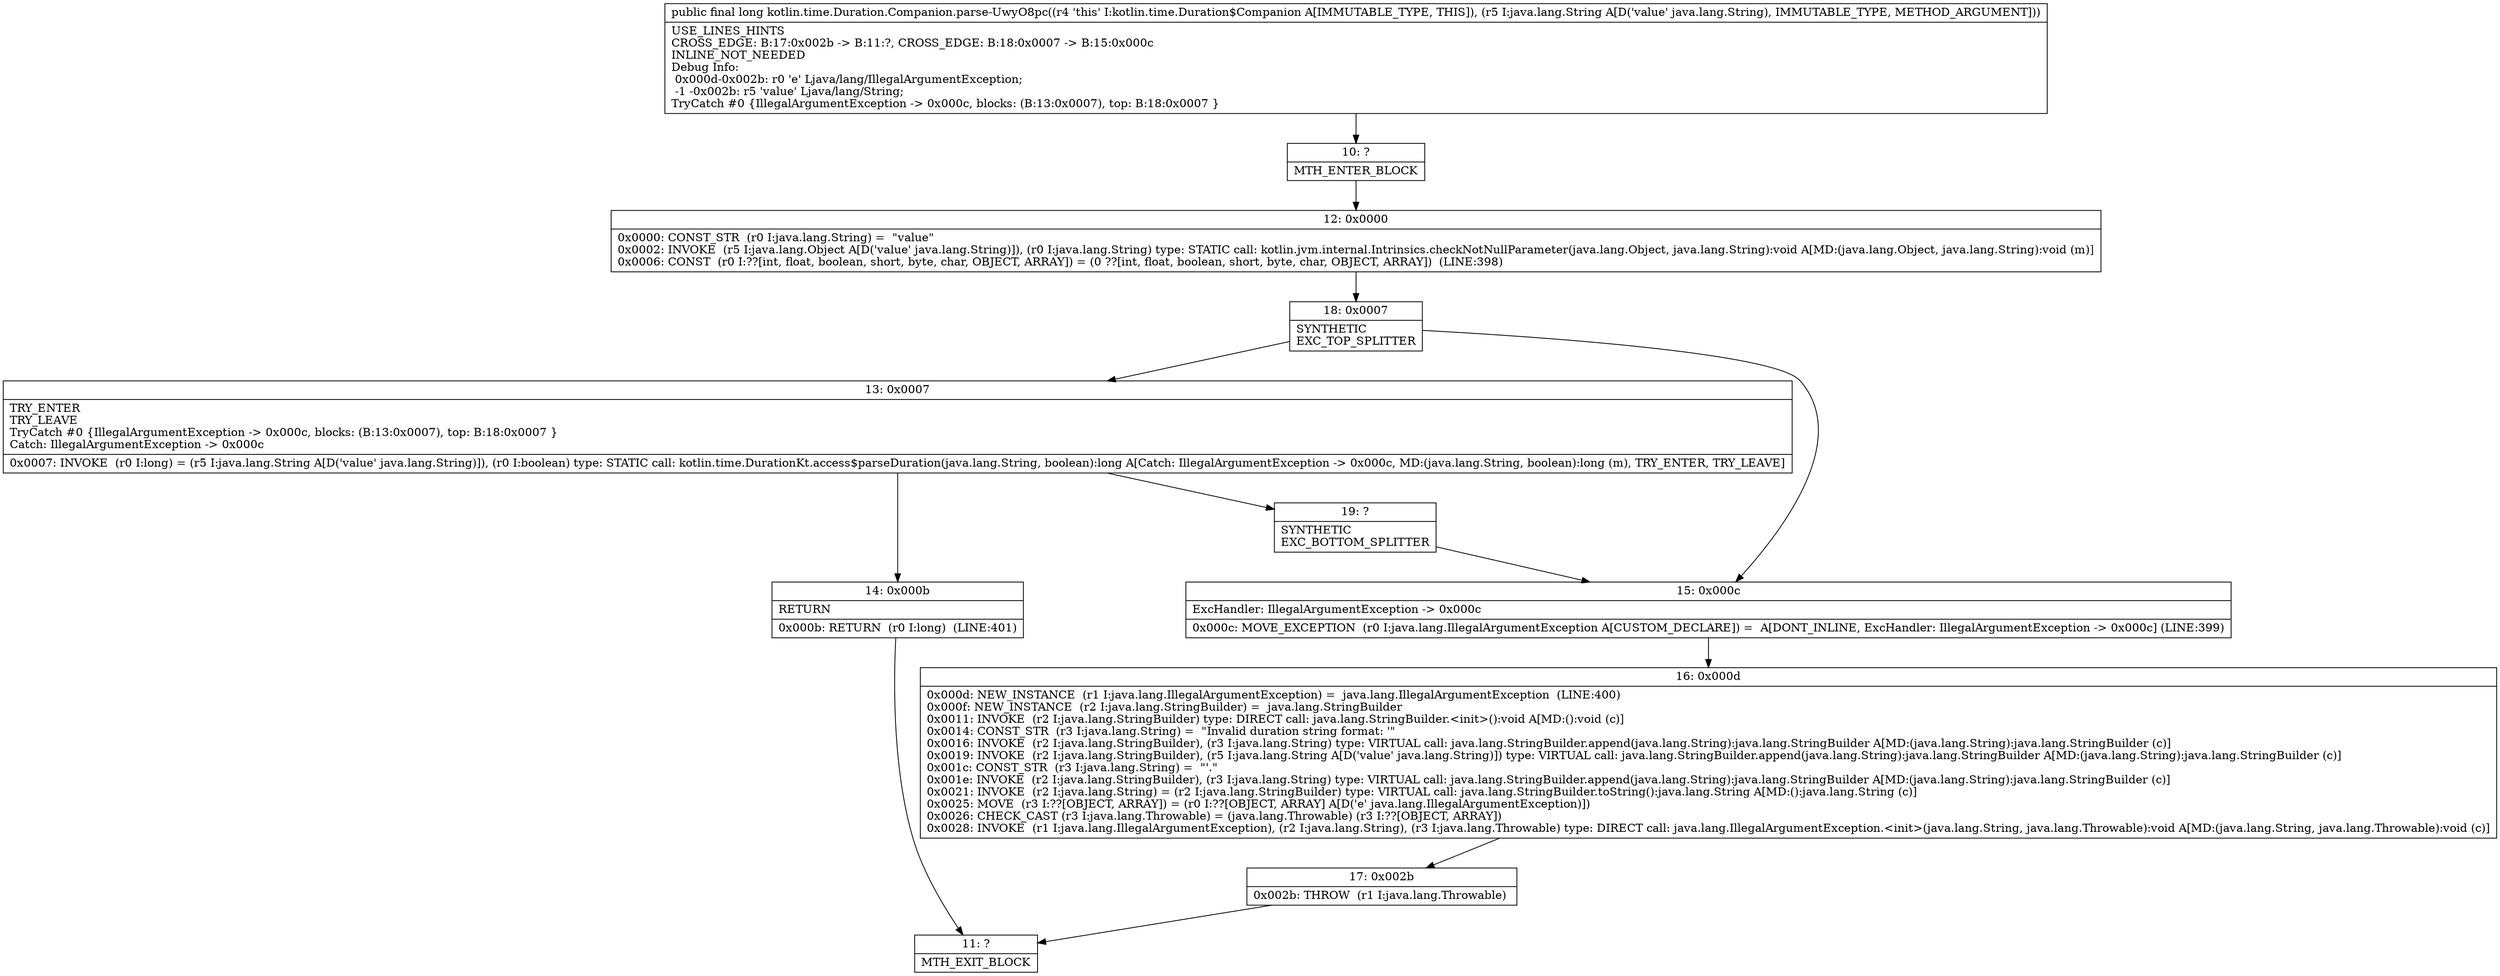 digraph "CFG forkotlin.time.Duration.Companion.parse\-UwyO8pc(Ljava\/lang\/String;)J" {
Node_10 [shape=record,label="{10\:\ ?|MTH_ENTER_BLOCK\l}"];
Node_12 [shape=record,label="{12\:\ 0x0000|0x0000: CONST_STR  (r0 I:java.lang.String) =  \"value\" \l0x0002: INVOKE  (r5 I:java.lang.Object A[D('value' java.lang.String)]), (r0 I:java.lang.String) type: STATIC call: kotlin.jvm.internal.Intrinsics.checkNotNullParameter(java.lang.Object, java.lang.String):void A[MD:(java.lang.Object, java.lang.String):void (m)]\l0x0006: CONST  (r0 I:??[int, float, boolean, short, byte, char, OBJECT, ARRAY]) = (0 ??[int, float, boolean, short, byte, char, OBJECT, ARRAY])  (LINE:398)\l}"];
Node_18 [shape=record,label="{18\:\ 0x0007|SYNTHETIC\lEXC_TOP_SPLITTER\l}"];
Node_13 [shape=record,label="{13\:\ 0x0007|TRY_ENTER\lTRY_LEAVE\lTryCatch #0 \{IllegalArgumentException \-\> 0x000c, blocks: (B:13:0x0007), top: B:18:0x0007 \}\lCatch: IllegalArgumentException \-\> 0x000c\l|0x0007: INVOKE  (r0 I:long) = (r5 I:java.lang.String A[D('value' java.lang.String)]), (r0 I:boolean) type: STATIC call: kotlin.time.DurationKt.access$parseDuration(java.lang.String, boolean):long A[Catch: IllegalArgumentException \-\> 0x000c, MD:(java.lang.String, boolean):long (m), TRY_ENTER, TRY_LEAVE]\l}"];
Node_14 [shape=record,label="{14\:\ 0x000b|RETURN\l|0x000b: RETURN  (r0 I:long)  (LINE:401)\l}"];
Node_11 [shape=record,label="{11\:\ ?|MTH_EXIT_BLOCK\l}"];
Node_19 [shape=record,label="{19\:\ ?|SYNTHETIC\lEXC_BOTTOM_SPLITTER\l}"];
Node_15 [shape=record,label="{15\:\ 0x000c|ExcHandler: IllegalArgumentException \-\> 0x000c\l|0x000c: MOVE_EXCEPTION  (r0 I:java.lang.IllegalArgumentException A[CUSTOM_DECLARE]) =  A[DONT_INLINE, ExcHandler: IllegalArgumentException \-\> 0x000c] (LINE:399)\l}"];
Node_16 [shape=record,label="{16\:\ 0x000d|0x000d: NEW_INSTANCE  (r1 I:java.lang.IllegalArgumentException) =  java.lang.IllegalArgumentException  (LINE:400)\l0x000f: NEW_INSTANCE  (r2 I:java.lang.StringBuilder) =  java.lang.StringBuilder \l0x0011: INVOKE  (r2 I:java.lang.StringBuilder) type: DIRECT call: java.lang.StringBuilder.\<init\>():void A[MD:():void (c)]\l0x0014: CONST_STR  (r3 I:java.lang.String) =  \"Invalid duration string format: '\" \l0x0016: INVOKE  (r2 I:java.lang.StringBuilder), (r3 I:java.lang.String) type: VIRTUAL call: java.lang.StringBuilder.append(java.lang.String):java.lang.StringBuilder A[MD:(java.lang.String):java.lang.StringBuilder (c)]\l0x0019: INVOKE  (r2 I:java.lang.StringBuilder), (r5 I:java.lang.String A[D('value' java.lang.String)]) type: VIRTUAL call: java.lang.StringBuilder.append(java.lang.String):java.lang.StringBuilder A[MD:(java.lang.String):java.lang.StringBuilder (c)]\l0x001c: CONST_STR  (r3 I:java.lang.String) =  \"'.\" \l0x001e: INVOKE  (r2 I:java.lang.StringBuilder), (r3 I:java.lang.String) type: VIRTUAL call: java.lang.StringBuilder.append(java.lang.String):java.lang.StringBuilder A[MD:(java.lang.String):java.lang.StringBuilder (c)]\l0x0021: INVOKE  (r2 I:java.lang.String) = (r2 I:java.lang.StringBuilder) type: VIRTUAL call: java.lang.StringBuilder.toString():java.lang.String A[MD:():java.lang.String (c)]\l0x0025: MOVE  (r3 I:??[OBJECT, ARRAY]) = (r0 I:??[OBJECT, ARRAY] A[D('e' java.lang.IllegalArgumentException)]) \l0x0026: CHECK_CAST (r3 I:java.lang.Throwable) = (java.lang.Throwable) (r3 I:??[OBJECT, ARRAY]) \l0x0028: INVOKE  (r1 I:java.lang.IllegalArgumentException), (r2 I:java.lang.String), (r3 I:java.lang.Throwable) type: DIRECT call: java.lang.IllegalArgumentException.\<init\>(java.lang.String, java.lang.Throwable):void A[MD:(java.lang.String, java.lang.Throwable):void (c)]\l}"];
Node_17 [shape=record,label="{17\:\ 0x002b|0x002b: THROW  (r1 I:java.lang.Throwable) \l}"];
MethodNode[shape=record,label="{public final long kotlin.time.Duration.Companion.parse\-UwyO8pc((r4 'this' I:kotlin.time.Duration$Companion A[IMMUTABLE_TYPE, THIS]), (r5 I:java.lang.String A[D('value' java.lang.String), IMMUTABLE_TYPE, METHOD_ARGUMENT]))  | USE_LINES_HINTS\lCROSS_EDGE: B:17:0x002b \-\> B:11:?, CROSS_EDGE: B:18:0x0007 \-\> B:15:0x000c\lINLINE_NOT_NEEDED\lDebug Info:\l  0x000d\-0x002b: r0 'e' Ljava\/lang\/IllegalArgumentException;\l  \-1 \-0x002b: r5 'value' Ljava\/lang\/String;\lTryCatch #0 \{IllegalArgumentException \-\> 0x000c, blocks: (B:13:0x0007), top: B:18:0x0007 \}\l}"];
MethodNode -> Node_10;Node_10 -> Node_12;
Node_12 -> Node_18;
Node_18 -> Node_13;
Node_18 -> Node_15;
Node_13 -> Node_14;
Node_13 -> Node_19;
Node_14 -> Node_11;
Node_19 -> Node_15;
Node_15 -> Node_16;
Node_16 -> Node_17;
Node_17 -> Node_11;
}

